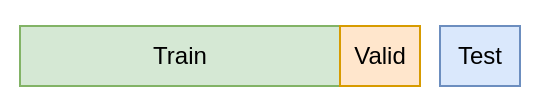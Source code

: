 <mxfile>
    <diagram id="bTwMuKPXgiZliClU28HP" name="Page-1">
        <mxGraphModel dx="481" dy="417" grid="1" gridSize="10" guides="1" tooltips="1" connect="1" arrows="1" fold="1" page="1" pageScale="1" pageWidth="1169" pageHeight="827" math="0" shadow="0">
            <root>
                <mxCell id="0"/>
                <mxCell id="1" parent="0"/>
                <mxCell id="5" value="" style="rounded=0;whiteSpace=wrap;html=1;strokeColor=none;" vertex="1" parent="1">
                    <mxGeometry x="230" y="347" width="270" height="55" as="geometry"/>
                </mxCell>
                <mxCell id="2" value="Train" style="rounded=0;whiteSpace=wrap;html=1;fillColor=#d5e8d4;strokeColor=#82b366;" vertex="1" parent="1">
                    <mxGeometry x="240" y="360" width="160" height="30" as="geometry"/>
                </mxCell>
                <mxCell id="3" value="Valid" style="rounded=0;whiteSpace=wrap;html=1;fillColor=#ffe6cc;strokeColor=#d79b00;" vertex="1" parent="1">
                    <mxGeometry x="400" y="360" width="40" height="30" as="geometry"/>
                </mxCell>
                <mxCell id="4" value="Test" style="rounded=0;whiteSpace=wrap;html=1;fillColor=#dae8fc;strokeColor=#6c8ebf;" vertex="1" parent="1">
                    <mxGeometry x="450" y="360" width="40" height="30" as="geometry"/>
                </mxCell>
            </root>
        </mxGraphModel>
    </diagram>
</mxfile>